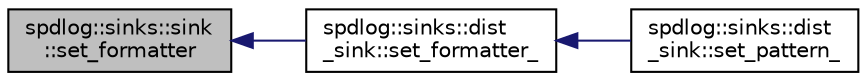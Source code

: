 digraph "spdlog::sinks::sink::set_formatter"
{
  edge [fontname="Helvetica",fontsize="10",labelfontname="Helvetica",labelfontsize="10"];
  node [fontname="Helvetica",fontsize="10",shape=record];
  rankdir="LR";
  Node1 [label="spdlog::sinks::sink\l::set_formatter",height=0.2,width=0.4,color="black", fillcolor="grey75", style="filled" fontcolor="black"];
  Node1 -> Node2 [dir="back",color="midnightblue",fontsize="10",style="solid",fontname="Helvetica"];
  Node2 [label="spdlog::sinks::dist\l_sink::set_formatter_",height=0.2,width=0.4,color="black", fillcolor="white", style="filled",URL="$classspdlog_1_1sinks_1_1dist__sink.html#a5e83e285fcceaab7ee4c4736c2decef0"];
  Node2 -> Node3 [dir="back",color="midnightblue",fontsize="10",style="solid",fontname="Helvetica"];
  Node3 [label="spdlog::sinks::dist\l_sink::set_pattern_",height=0.2,width=0.4,color="black", fillcolor="white", style="filled",URL="$classspdlog_1_1sinks_1_1dist__sink.html#a6f77a1e2f45ed85ee8ed554cf7442d4e"];
}
